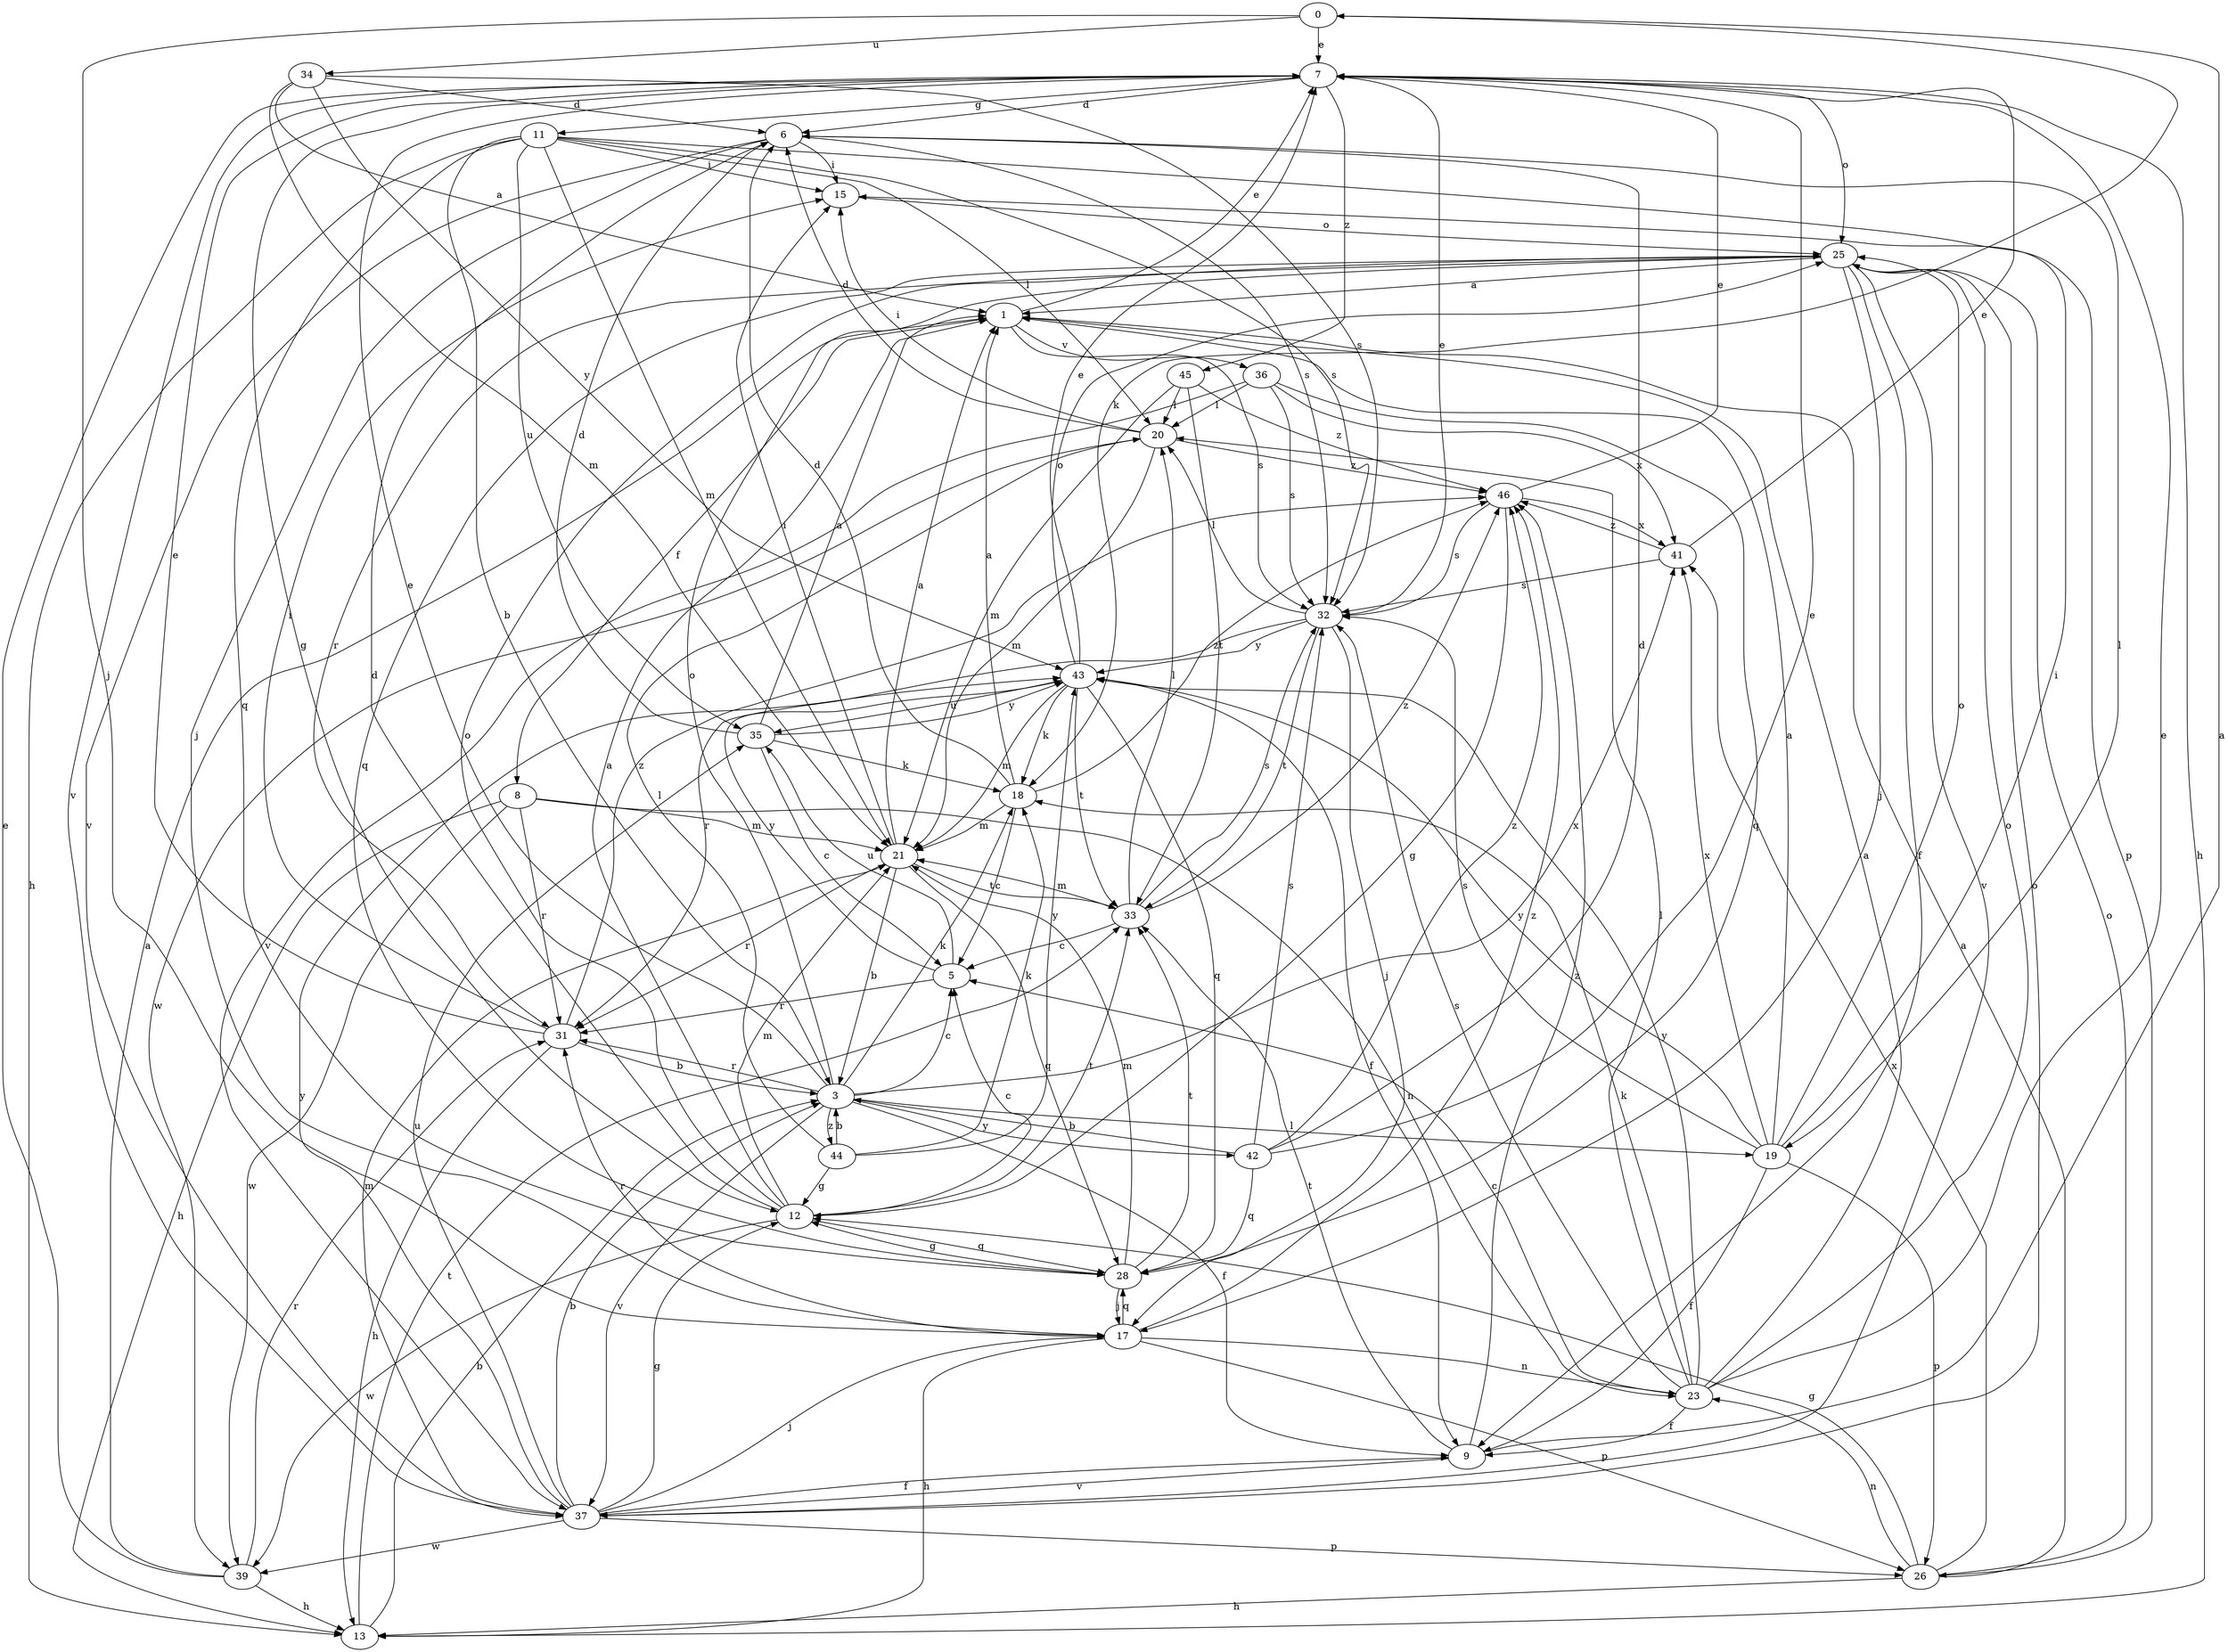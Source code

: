 strict digraph  {
0;
1;
3;
5;
6;
7;
8;
9;
11;
12;
13;
15;
17;
18;
19;
20;
21;
23;
25;
26;
28;
31;
32;
33;
34;
35;
36;
37;
39;
41;
42;
43;
44;
45;
46;
0 -> 7  [label=e];
0 -> 17  [label=j];
0 -> 18  [label=k];
0 -> 34  [label=u];
1 -> 7  [label=e];
1 -> 8  [label=f];
1 -> 32  [label=s];
1 -> 36  [label=v];
3 -> 5  [label=c];
3 -> 7  [label=e];
3 -> 9  [label=f];
3 -> 18  [label=k];
3 -> 19  [label=l];
3 -> 25  [label=o];
3 -> 31  [label=r];
3 -> 37  [label=v];
3 -> 41  [label=x];
3 -> 42  [label=y];
3 -> 44  [label=z];
5 -> 31  [label=r];
5 -> 35  [label=u];
5 -> 43  [label=y];
6 -> 15  [label=i];
6 -> 17  [label=j];
6 -> 19  [label=l];
6 -> 32  [label=s];
6 -> 37  [label=v];
7 -> 6  [label=d];
7 -> 11  [label=g];
7 -> 12  [label=g];
7 -> 13  [label=h];
7 -> 25  [label=o];
7 -> 37  [label=v];
7 -> 45  [label=z];
8 -> 13  [label=h];
8 -> 21  [label=m];
8 -> 23  [label=n];
8 -> 31  [label=r];
8 -> 39  [label=w];
9 -> 0  [label=a];
9 -> 33  [label=t];
9 -> 37  [label=v];
9 -> 46  [label=z];
11 -> 3  [label=b];
11 -> 13  [label=h];
11 -> 15  [label=i];
11 -> 20  [label=l];
11 -> 21  [label=m];
11 -> 26  [label=p];
11 -> 28  [label=q];
11 -> 32  [label=s];
11 -> 35  [label=u];
12 -> 1  [label=a];
12 -> 5  [label=c];
12 -> 6  [label=d];
12 -> 21  [label=m];
12 -> 25  [label=o];
12 -> 28  [label=q];
12 -> 33  [label=t];
12 -> 39  [label=w];
13 -> 3  [label=b];
13 -> 33  [label=t];
15 -> 25  [label=o];
17 -> 13  [label=h];
17 -> 23  [label=n];
17 -> 26  [label=p];
17 -> 28  [label=q];
17 -> 31  [label=r];
17 -> 46  [label=z];
18 -> 1  [label=a];
18 -> 5  [label=c];
18 -> 6  [label=d];
18 -> 21  [label=m];
18 -> 46  [label=z];
19 -> 1  [label=a];
19 -> 9  [label=f];
19 -> 15  [label=i];
19 -> 25  [label=o];
19 -> 26  [label=p];
19 -> 32  [label=s];
19 -> 41  [label=x];
19 -> 43  [label=y];
20 -> 6  [label=d];
20 -> 15  [label=i];
20 -> 21  [label=m];
20 -> 39  [label=w];
20 -> 46  [label=z];
21 -> 1  [label=a];
21 -> 3  [label=b];
21 -> 15  [label=i];
21 -> 28  [label=q];
21 -> 31  [label=r];
21 -> 33  [label=t];
23 -> 1  [label=a];
23 -> 5  [label=c];
23 -> 7  [label=e];
23 -> 9  [label=f];
23 -> 18  [label=k];
23 -> 20  [label=l];
23 -> 25  [label=o];
23 -> 32  [label=s];
23 -> 43  [label=y];
25 -> 1  [label=a];
25 -> 9  [label=f];
25 -> 17  [label=j];
25 -> 28  [label=q];
25 -> 31  [label=r];
25 -> 37  [label=v];
26 -> 1  [label=a];
26 -> 12  [label=g];
26 -> 13  [label=h];
26 -> 23  [label=n];
26 -> 25  [label=o];
26 -> 41  [label=x];
28 -> 12  [label=g];
28 -> 17  [label=j];
28 -> 21  [label=m];
28 -> 33  [label=t];
31 -> 3  [label=b];
31 -> 7  [label=e];
31 -> 13  [label=h];
31 -> 15  [label=i];
31 -> 46  [label=z];
32 -> 7  [label=e];
32 -> 17  [label=j];
32 -> 20  [label=l];
32 -> 31  [label=r];
32 -> 33  [label=t];
32 -> 43  [label=y];
33 -> 5  [label=c];
33 -> 20  [label=l];
33 -> 21  [label=m];
33 -> 32  [label=s];
33 -> 46  [label=z];
34 -> 1  [label=a];
34 -> 6  [label=d];
34 -> 21  [label=m];
34 -> 32  [label=s];
34 -> 43  [label=y];
35 -> 1  [label=a];
35 -> 5  [label=c];
35 -> 6  [label=d];
35 -> 18  [label=k];
35 -> 43  [label=y];
36 -> 20  [label=l];
36 -> 28  [label=q];
36 -> 32  [label=s];
36 -> 37  [label=v];
36 -> 41  [label=x];
37 -> 3  [label=b];
37 -> 9  [label=f];
37 -> 12  [label=g];
37 -> 17  [label=j];
37 -> 21  [label=m];
37 -> 25  [label=o];
37 -> 26  [label=p];
37 -> 35  [label=u];
37 -> 39  [label=w];
37 -> 43  [label=y];
39 -> 1  [label=a];
39 -> 7  [label=e];
39 -> 13  [label=h];
39 -> 31  [label=r];
41 -> 7  [label=e];
41 -> 32  [label=s];
41 -> 46  [label=z];
42 -> 3  [label=b];
42 -> 6  [label=d];
42 -> 7  [label=e];
42 -> 28  [label=q];
42 -> 32  [label=s];
42 -> 46  [label=z];
43 -> 7  [label=e];
43 -> 9  [label=f];
43 -> 18  [label=k];
43 -> 21  [label=m];
43 -> 25  [label=o];
43 -> 28  [label=q];
43 -> 33  [label=t];
43 -> 35  [label=u];
44 -> 3  [label=b];
44 -> 12  [label=g];
44 -> 18  [label=k];
44 -> 20  [label=l];
44 -> 43  [label=y];
45 -> 20  [label=l];
45 -> 21  [label=m];
45 -> 33  [label=t];
45 -> 46  [label=z];
46 -> 7  [label=e];
46 -> 12  [label=g];
46 -> 32  [label=s];
46 -> 41  [label=x];
}
